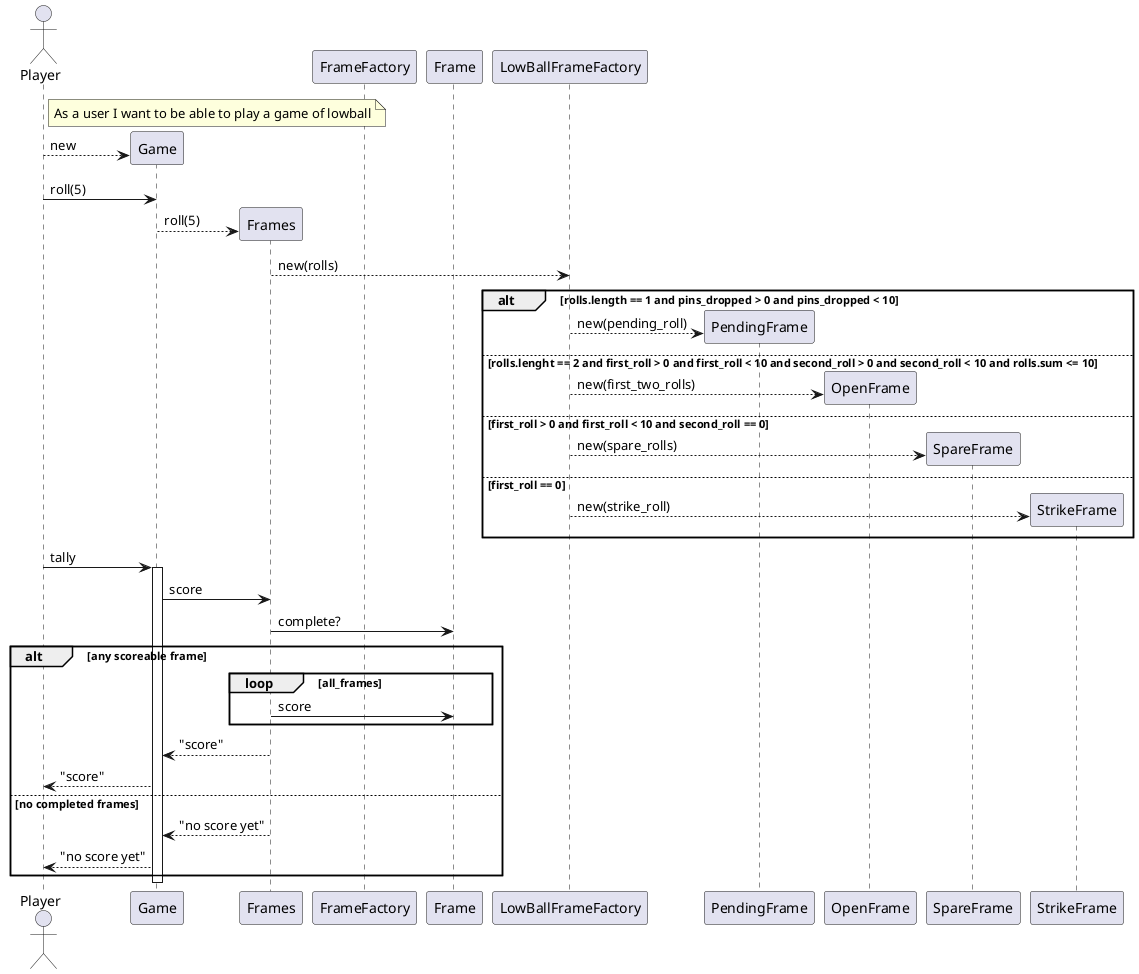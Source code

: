 @startuml Scoring Sequence
actor Player
participant Game
participant Frames
participant FrameFactory
participant Frame

note right of Player
As a user I want to be able to play a game of lowball
end note

create Game
Player --> Game: new


Player -> Game: roll(5)

create Frames
Game --> Frames: roll(5)
Frames --> LowBallFrameFactory: new(rolls)
alt rolls.length == 1 and pins_dropped > 0 and pins_dropped < 10
create PendingFrame
LowBallFrameFactory --> PendingFrame: new(pending_roll)
else rolls.lenght == 2 and first_roll > 0 and first_roll < 10 and second_roll > 0 and second_roll < 10 and rolls.sum <= 10
create OpenFrame
LowBallFrameFactory --> OpenFrame: new(first_two_rolls)
else first_roll > 0 and first_roll < 10 and second_roll == 0
create SpareFrame
LowBallFrameFactory --> SpareFrame: new(spare_rolls)
else first_roll == 0
create StrikeFrame
LowBallFrameFactory --> StrikeFrame: new(strike_roll)
end

Player -> Game: tally
activate Game

Game -> Frames: score
Frames -> Frame: complete?
alt any scoreable frame
  loop all_frames
    Frames -> Frame: score
  end
  Game <-- Frames: "score"
  Player <-- Game: "score"
else no completed frames
  Game <-- Frames: "no score yet"
  Player <-- Game: "no score yet"
end
deactivate Game


@enduml
